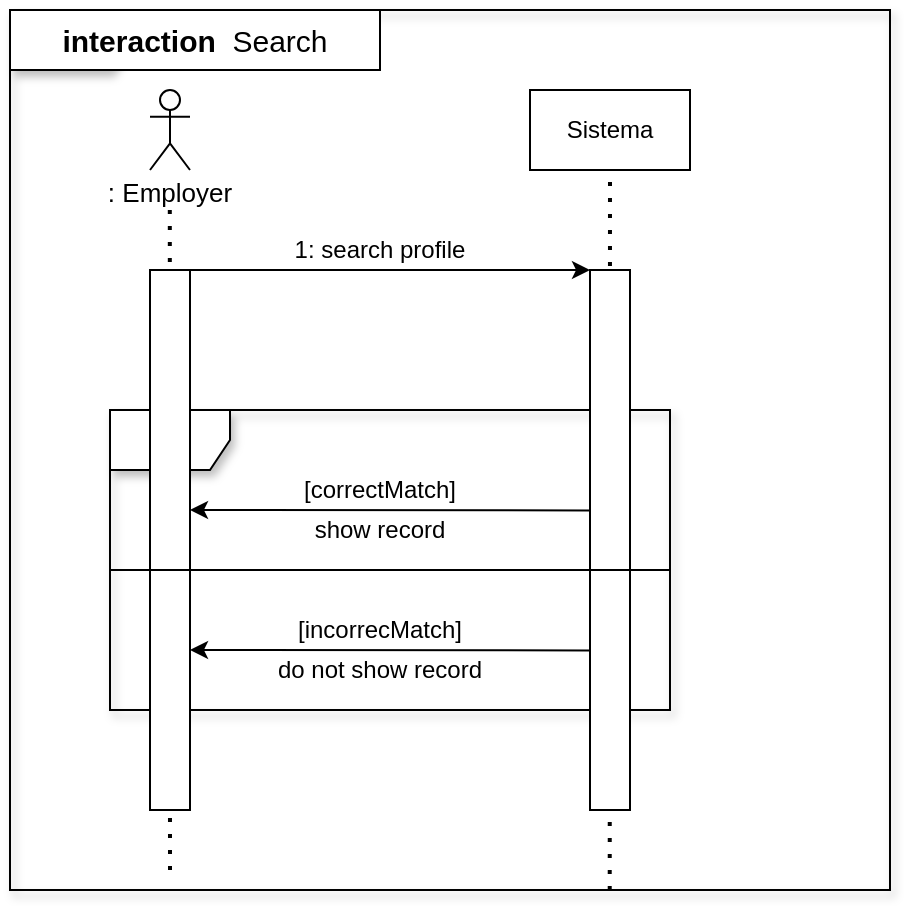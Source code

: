 <mxfile version="18.0.2" type="device"><diagram id="PU6SobVo_ufa3v3X2wY4" name="Page-1"><mxGraphModel dx="1152" dy="616" grid="1" gridSize="10" guides="1" tooltips="1" connect="1" arrows="1" fold="1" page="1" pageScale="1" pageWidth="850" pageHeight="1100" math="0" shadow="0"><root><mxCell id="0"/><mxCell id="1" parent="0"/><mxCell id="0u8GWCjS2Z_QD30V9p06-20" value="&lt;b&gt;&lt;font style=&quot;font-size: 15px;&quot;&gt;alt&lt;/font&gt;&lt;/b&gt;" style="shape=umlFrame;whiteSpace=wrap;html=1;shadow=1;" vertex="1" parent="1"><mxGeometry x="200" y="410" width="280" height="150" as="geometry"/></mxCell><mxCell id="0u8GWCjS2Z_QD30V9p06-1" value="Login" style="shape=umlFrame;whiteSpace=wrap;html=1;fontSize=15;shadow=1;" vertex="1" parent="1"><mxGeometry x="150" y="210" width="440" height="440" as="geometry"/></mxCell><mxCell id="0u8GWCjS2Z_QD30V9p06-2" value="" style="endArrow=none;dashed=1;html=1;dashPattern=1 3;strokeWidth=2;rounded=0;entryX=0.5;entryY=1;entryDx=0;entryDy=0;" edge="1" parent="1" target="0u8GWCjS2Z_QD30V9p06-6"><mxGeometry width="50" height="50" relative="1" as="geometry"><mxPoint x="449.86" y="650" as="sourcePoint"/><mxPoint x="449.76" y="320.0" as="targetPoint"/></mxGeometry></mxCell><mxCell id="0u8GWCjS2Z_QD30V9p06-3" value="" style="endArrow=none;dashed=1;html=1;dashPattern=1 3;strokeWidth=2;rounded=0;" edge="1" parent="1"><mxGeometry width="50" height="50" relative="1" as="geometry"><mxPoint x="230" y="640" as="sourcePoint"/><mxPoint x="229.9" y="310" as="targetPoint"/></mxGeometry></mxCell><mxCell id="0u8GWCjS2Z_QD30V9p06-4" value="" style="rounded=0;whiteSpace=wrap;html=1;rotation=90;" vertex="1" parent="1"><mxGeometry x="95" y="465" width="270" height="20" as="geometry"/></mxCell><mxCell id="0u8GWCjS2Z_QD30V9p06-5" value="" style="shape=umlActor;verticalLabelPosition=bottom;verticalAlign=top;html=1;outlineConnect=0;" vertex="1" parent="1"><mxGeometry x="220" y="250" width="20" height="40" as="geometry"/></mxCell><mxCell id="0u8GWCjS2Z_QD30V9p06-6" value="Sistema" style="rounded=0;whiteSpace=wrap;html=1;" vertex="1" parent="1"><mxGeometry x="410" y="250" width="80" height="40" as="geometry"/></mxCell><mxCell id="0u8GWCjS2Z_QD30V9p06-7" value="" style="endArrow=classic;html=1;rounded=0;entryX=0;entryY=1;entryDx=0;entryDy=0;" edge="1" parent="1" target="0u8GWCjS2Z_QD30V9p06-8"><mxGeometry width="50" height="50" relative="1" as="geometry"><mxPoint x="230" y="340" as="sourcePoint"/><mxPoint x="410" y="340" as="targetPoint"/></mxGeometry></mxCell><mxCell id="0u8GWCjS2Z_QD30V9p06-8" value="" style="rounded=0;whiteSpace=wrap;html=1;rotation=90;" vertex="1" parent="1"><mxGeometry x="315" y="465" width="270" height="20" as="geometry"/></mxCell><mxCell id="0u8GWCjS2Z_QD30V9p06-9" value="1: search profile" style="text;html=1;strokeColor=none;fillColor=none;align=center;verticalAlign=middle;whiteSpace=wrap;rounded=0;" vertex="1" parent="1"><mxGeometry x="240" y="320" width="190" height="20" as="geometry"/></mxCell><mxCell id="0u8GWCjS2Z_QD30V9p06-12" value="" style="endArrow=classic;html=1;rounded=0;exitX=0.314;exitY=1;exitDx=0;exitDy=0;exitPerimeter=0;entryX=0;entryY=0;entryDx=0;entryDy=0;" edge="1" parent="1" target="0u8GWCjS2Z_QD30V9p06-18"><mxGeometry width="50" height="50" relative="1" as="geometry"><mxPoint x="440" y="530.2" as="sourcePoint"/><mxPoint x="230" y="530" as="targetPoint"/></mxGeometry></mxCell><mxCell id="0u8GWCjS2Z_QD30V9p06-13" value="" style="endArrow=classic;html=1;rounded=0;exitX=0.314;exitY=1;exitDx=0;exitDy=0;exitPerimeter=0;entryX=0;entryY=0;entryDx=0;entryDy=0;" edge="1" parent="1" target="0u8GWCjS2Z_QD30V9p06-17"><mxGeometry width="50" height="50" relative="1" as="geometry"><mxPoint x="440" y="460.2" as="sourcePoint"/><mxPoint x="230" y="460" as="targetPoint"/></mxGeometry></mxCell><mxCell id="0u8GWCjS2Z_QD30V9p06-14" value="" style="line;strokeWidth=1;fillColor=none;align=left;verticalAlign=middle;spacingTop=-1;spacingLeft=3;spacingRight=3;rotatable=0;labelPosition=right;points=[];portConstraint=eastwest;" vertex="1" parent="1"><mxGeometry x="200" y="486" width="280" height="8" as="geometry"/></mxCell><mxCell id="0u8GWCjS2Z_QD30V9p06-15" value="[correctMatch]" style="text;html=1;strokeColor=none;fillColor=none;align=center;verticalAlign=middle;whiteSpace=wrap;rounded=0;" vertex="1" parent="1"><mxGeometry x="240" y="440" width="190" height="20" as="geometry"/></mxCell><mxCell id="0u8GWCjS2Z_QD30V9p06-16" value="[incorrecMatch]" style="text;html=1;strokeColor=none;fillColor=none;align=center;verticalAlign=middle;whiteSpace=wrap;rounded=0;" vertex="1" parent="1"><mxGeometry x="240" y="510" width="190" height="20" as="geometry"/></mxCell><mxCell id="0u8GWCjS2Z_QD30V9p06-17" value="show record" style="text;html=1;strokeColor=none;fillColor=none;align=center;verticalAlign=middle;whiteSpace=wrap;rounded=0;" vertex="1" parent="1"><mxGeometry x="240" y="460" width="190" height="20" as="geometry"/></mxCell><mxCell id="0u8GWCjS2Z_QD30V9p06-18" value="do not show record" style="text;html=1;strokeColor=none;fillColor=none;align=center;verticalAlign=middle;whiteSpace=wrap;rounded=0;" vertex="1" parent="1"><mxGeometry x="240" y="530" width="190" height="20" as="geometry"/></mxCell><mxCell id="0u8GWCjS2Z_QD30V9p06-19" value="&lt;font style=&quot;font-size: 13px;&quot;&gt;: Employer&lt;/font&gt;" style="text;html=1;strokeColor=none;fillColor=none;align=center;verticalAlign=middle;whiteSpace=wrap;rounded=0;shadow=0;sketch=0;fontSize=15;" vertex="1" parent="1"><mxGeometry x="190" y="290" width="80" height="20" as="geometry"/></mxCell><mxCell id="0u8GWCjS2Z_QD30V9p06-21" value="&lt;b&gt;interaction&amp;nbsp;&lt;/b&gt;&amp;nbsp;Search" style="rounded=0;whiteSpace=wrap;html=1;shadow=0;sketch=0;fontSize=15;" vertex="1" parent="1"><mxGeometry x="150" y="210" width="185" height="30" as="geometry"/></mxCell></root></mxGraphModel></diagram></mxfile>